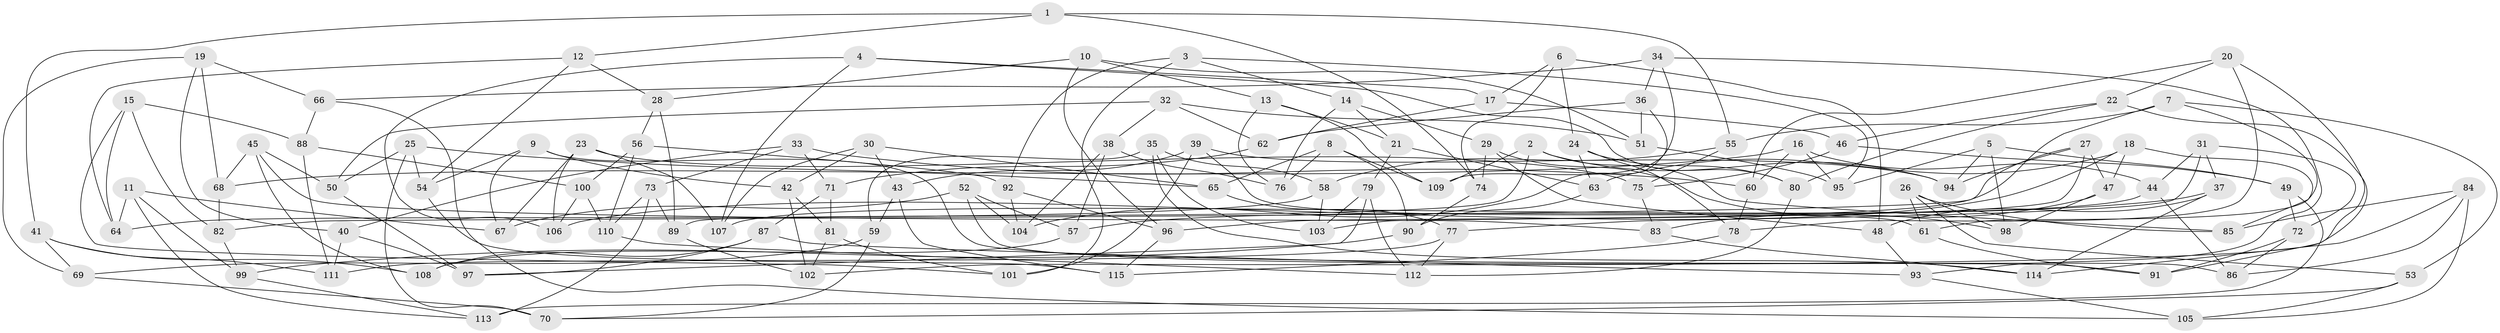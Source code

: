 // coarse degree distribution, {4: 0.3142857142857143, 5: 0.22857142857142856, 6: 0.4, 3: 0.05714285714285714}
// Generated by graph-tools (version 1.1) at 2025/38/03/04/25 23:38:16]
// undirected, 115 vertices, 230 edges
graph export_dot {
  node [color=gray90,style=filled];
  1;
  2;
  3;
  4;
  5;
  6;
  7;
  8;
  9;
  10;
  11;
  12;
  13;
  14;
  15;
  16;
  17;
  18;
  19;
  20;
  21;
  22;
  23;
  24;
  25;
  26;
  27;
  28;
  29;
  30;
  31;
  32;
  33;
  34;
  35;
  36;
  37;
  38;
  39;
  40;
  41;
  42;
  43;
  44;
  45;
  46;
  47;
  48;
  49;
  50;
  51;
  52;
  53;
  54;
  55;
  56;
  57;
  58;
  59;
  60;
  61;
  62;
  63;
  64;
  65;
  66;
  67;
  68;
  69;
  70;
  71;
  72;
  73;
  74;
  75;
  76;
  77;
  78;
  79;
  80;
  81;
  82;
  83;
  84;
  85;
  86;
  87;
  88;
  89;
  90;
  91;
  92;
  93;
  94;
  95;
  96;
  97;
  98;
  99;
  100;
  101;
  102;
  103;
  104;
  105;
  106;
  107;
  108;
  109;
  110;
  111;
  112;
  113;
  114;
  115;
  1 -- 12;
  1 -- 74;
  1 -- 41;
  1 -- 55;
  2 -- 109;
  2 -- 94;
  2 -- 89;
  2 -- 85;
  3 -- 101;
  3 -- 92;
  3 -- 14;
  3 -- 95;
  4 -- 106;
  4 -- 107;
  4 -- 17;
  4 -- 80;
  5 -- 98;
  5 -- 95;
  5 -- 94;
  5 -- 49;
  6 -- 48;
  6 -- 17;
  6 -- 74;
  6 -- 24;
  7 -- 96;
  7 -- 61;
  7 -- 55;
  7 -- 53;
  8 -- 90;
  8 -- 65;
  8 -- 109;
  8 -- 76;
  9 -- 54;
  9 -- 67;
  9 -- 42;
  9 -- 91;
  10 -- 96;
  10 -- 13;
  10 -- 28;
  10 -- 51;
  11 -- 99;
  11 -- 67;
  11 -- 113;
  11 -- 64;
  12 -- 28;
  12 -- 54;
  12 -- 64;
  13 -- 109;
  13 -- 76;
  13 -- 21;
  14 -- 21;
  14 -- 29;
  14 -- 76;
  15 -- 64;
  15 -- 82;
  15 -- 101;
  15 -- 88;
  16 -- 95;
  16 -- 68;
  16 -- 44;
  16 -- 60;
  17 -- 62;
  17 -- 46;
  18 -- 47;
  18 -- 85;
  18 -- 106;
  18 -- 63;
  19 -- 68;
  19 -- 66;
  19 -- 40;
  19 -- 69;
  20 -- 60;
  20 -- 22;
  20 -- 78;
  20 -- 102;
  21 -- 79;
  21 -- 63;
  22 -- 80;
  22 -- 46;
  22 -- 91;
  23 -- 107;
  23 -- 75;
  23 -- 106;
  23 -- 67;
  24 -- 80;
  24 -- 78;
  24 -- 63;
  25 -- 50;
  25 -- 70;
  25 -- 54;
  25 -- 65;
  26 -- 61;
  26 -- 98;
  26 -- 85;
  26 -- 53;
  27 -- 94;
  27 -- 103;
  27 -- 82;
  27 -- 47;
  28 -- 56;
  28 -- 89;
  29 -- 74;
  29 -- 98;
  29 -- 48;
  30 -- 43;
  30 -- 65;
  30 -- 107;
  30 -- 42;
  31 -- 77;
  31 -- 37;
  31 -- 44;
  31 -- 72;
  32 -- 38;
  32 -- 50;
  32 -- 62;
  32 -- 51;
  33 -- 73;
  33 -- 40;
  33 -- 71;
  33 -- 60;
  34 -- 66;
  34 -- 93;
  34 -- 109;
  34 -- 36;
  35 -- 59;
  35 -- 114;
  35 -- 58;
  35 -- 103;
  36 -- 104;
  36 -- 51;
  36 -- 62;
  37 -- 114;
  37 -- 48;
  37 -- 57;
  38 -- 76;
  38 -- 104;
  38 -- 57;
  39 -- 101;
  39 -- 94;
  39 -- 61;
  39 -- 43;
  40 -- 111;
  40 -- 97;
  41 -- 69;
  41 -- 108;
  41 -- 111;
  42 -- 81;
  42 -- 102;
  43 -- 59;
  43 -- 115;
  44 -- 86;
  44 -- 107;
  45 -- 50;
  45 -- 68;
  45 -- 108;
  45 -- 83;
  46 -- 75;
  46 -- 49;
  47 -- 83;
  47 -- 98;
  48 -- 93;
  49 -- 113;
  49 -- 72;
  50 -- 97;
  51 -- 95;
  52 -- 57;
  52 -- 86;
  52 -- 67;
  52 -- 104;
  53 -- 70;
  53 -- 105;
  54 -- 115;
  55 -- 75;
  55 -- 58;
  56 -- 92;
  56 -- 110;
  56 -- 100;
  57 -- 108;
  58 -- 64;
  58 -- 103;
  59 -- 70;
  59 -- 69;
  60 -- 78;
  61 -- 91;
  62 -- 71;
  63 -- 90;
  65 -- 77;
  66 -- 88;
  66 -- 105;
  68 -- 82;
  69 -- 70;
  71 -- 87;
  71 -- 81;
  72 -- 86;
  72 -- 91;
  73 -- 110;
  73 -- 113;
  73 -- 89;
  74 -- 90;
  75 -- 83;
  77 -- 112;
  77 -- 111;
  78 -- 115;
  79 -- 103;
  79 -- 97;
  79 -- 112;
  80 -- 112;
  81 -- 101;
  81 -- 102;
  82 -- 99;
  83 -- 114;
  84 -- 85;
  84 -- 114;
  84 -- 86;
  84 -- 105;
  87 -- 108;
  87 -- 97;
  87 -- 93;
  88 -- 100;
  88 -- 111;
  89 -- 102;
  90 -- 99;
  92 -- 104;
  92 -- 96;
  93 -- 105;
  96 -- 115;
  99 -- 113;
  100 -- 106;
  100 -- 110;
  110 -- 112;
}
